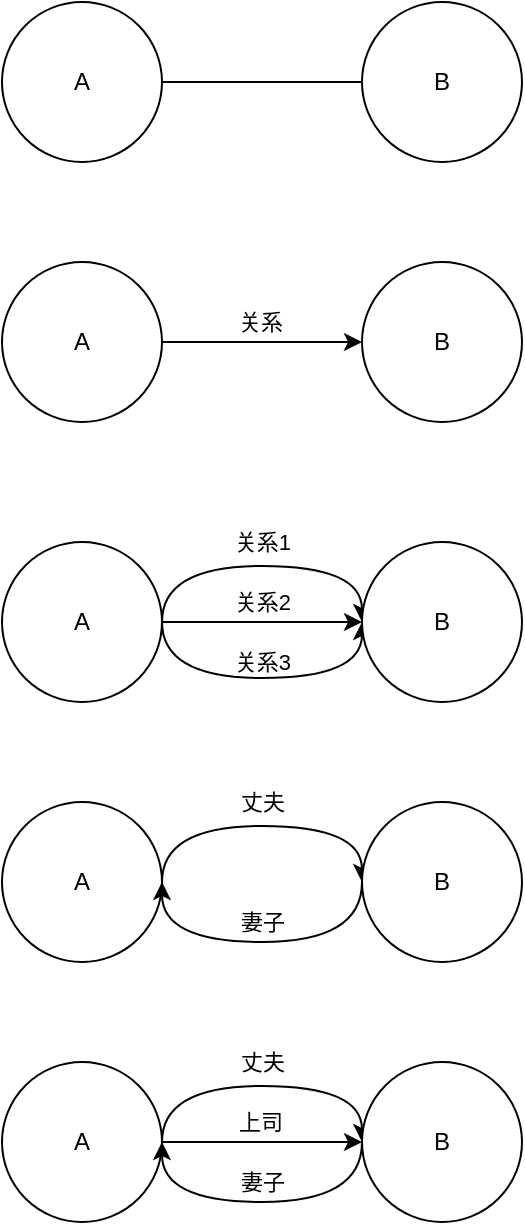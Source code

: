 <mxfile version="16.1.2" type="github">
  <diagram id="MFKVSlRv5THOJj1615T8" name="Page-1">
    <mxGraphModel dx="2032" dy="780" grid="1" gridSize="10" guides="1" tooltips="1" connect="1" arrows="1" fold="1" page="1" pageScale="1" pageWidth="827" pageHeight="1169" math="0" shadow="0">
      <root>
        <mxCell id="0" />
        <mxCell id="1" parent="0" />
        <mxCell id="R0l-vmK1IEXM8kcUDW_q-3" style="edgeStyle=orthogonalEdgeStyle;rounded=0;orthogonalLoop=1;jettySize=auto;html=1;exitX=1;exitY=0.5;exitDx=0;exitDy=0;entryX=0;entryY=0.5;entryDx=0;entryDy=0;endArrow=none;endFill=0;" edge="1" parent="1" source="R0l-vmK1IEXM8kcUDW_q-1" target="R0l-vmK1IEXM8kcUDW_q-2">
          <mxGeometry relative="1" as="geometry" />
        </mxCell>
        <mxCell id="R0l-vmK1IEXM8kcUDW_q-1" value="A" style="ellipse;whiteSpace=wrap;html=1;aspect=fixed;" vertex="1" parent="1">
          <mxGeometry x="120" y="270" width="80" height="80" as="geometry" />
        </mxCell>
        <mxCell id="R0l-vmK1IEXM8kcUDW_q-2" value="B" style="ellipse;whiteSpace=wrap;html=1;aspect=fixed;" vertex="1" parent="1">
          <mxGeometry x="300" y="270" width="80" height="80" as="geometry" />
        </mxCell>
        <mxCell id="R0l-vmK1IEXM8kcUDW_q-4" style="edgeStyle=orthogonalEdgeStyle;rounded=0;orthogonalLoop=1;jettySize=auto;html=1;exitX=1;exitY=0.5;exitDx=0;exitDy=0;entryX=0;entryY=0.5;entryDx=0;entryDy=0;endArrow=classic;endFill=1;" edge="1" parent="1" source="R0l-vmK1IEXM8kcUDW_q-5" target="R0l-vmK1IEXM8kcUDW_q-6">
          <mxGeometry relative="1" as="geometry" />
        </mxCell>
        <mxCell id="R0l-vmK1IEXM8kcUDW_q-7" value="关系" style="edgeLabel;html=1;align=center;verticalAlign=middle;resizable=0;points=[];" vertex="1" connectable="0" parent="R0l-vmK1IEXM8kcUDW_q-4">
          <mxGeometry x="-0.026" y="-3" relative="1" as="geometry">
            <mxPoint y="-13" as="offset" />
          </mxGeometry>
        </mxCell>
        <mxCell id="R0l-vmK1IEXM8kcUDW_q-5" value="A" style="ellipse;whiteSpace=wrap;html=1;aspect=fixed;" vertex="1" parent="1">
          <mxGeometry x="120" y="400" width="80" height="80" as="geometry" />
        </mxCell>
        <mxCell id="R0l-vmK1IEXM8kcUDW_q-6" value="B" style="ellipse;whiteSpace=wrap;html=1;aspect=fixed;" vertex="1" parent="1">
          <mxGeometry x="300" y="400" width="80" height="80" as="geometry" />
        </mxCell>
        <mxCell id="R0l-vmK1IEXM8kcUDW_q-8" style="edgeStyle=orthogonalEdgeStyle;rounded=0;orthogonalLoop=1;jettySize=auto;html=1;exitX=1;exitY=0.5;exitDx=0;exitDy=0;entryX=0;entryY=0.5;entryDx=0;entryDy=0;endArrow=classic;endFill=1;curved=1;" edge="1" parent="1" source="R0l-vmK1IEXM8kcUDW_q-10" target="R0l-vmK1IEXM8kcUDW_q-11">
          <mxGeometry relative="1" as="geometry">
            <Array as="points">
              <mxPoint x="200" y="552" />
              <mxPoint x="300" y="552" />
            </Array>
          </mxGeometry>
        </mxCell>
        <mxCell id="R0l-vmK1IEXM8kcUDW_q-9" value="关系1" style="edgeLabel;html=1;align=center;verticalAlign=middle;resizable=0;points=[];" vertex="1" connectable="0" parent="R0l-vmK1IEXM8kcUDW_q-8">
          <mxGeometry x="-0.026" y="-3" relative="1" as="geometry">
            <mxPoint x="2" y="-15" as="offset" />
          </mxGeometry>
        </mxCell>
        <mxCell id="R0l-vmK1IEXM8kcUDW_q-13" style="edgeStyle=orthogonalEdgeStyle;curved=1;rounded=0;orthogonalLoop=1;jettySize=auto;html=1;exitX=1;exitY=0.5;exitDx=0;exitDy=0;entryX=0;entryY=0.5;entryDx=0;entryDy=0;endArrow=classic;endFill=1;" edge="1" parent="1" source="R0l-vmK1IEXM8kcUDW_q-10" target="R0l-vmK1IEXM8kcUDW_q-11">
          <mxGeometry relative="1" as="geometry" />
        </mxCell>
        <mxCell id="R0l-vmK1IEXM8kcUDW_q-15" value="关系2" style="edgeLabel;html=1;align=center;verticalAlign=middle;resizable=0;points=[];" vertex="1" connectable="0" parent="R0l-vmK1IEXM8kcUDW_q-13">
          <mxGeometry x="-0.068" y="1" relative="1" as="geometry">
            <mxPoint x="3" y="-9" as="offset" />
          </mxGeometry>
        </mxCell>
        <mxCell id="R0l-vmK1IEXM8kcUDW_q-14" style="edgeStyle=orthogonalEdgeStyle;curved=1;rounded=0;orthogonalLoop=1;jettySize=auto;html=1;exitX=1;exitY=0.5;exitDx=0;exitDy=0;entryX=0;entryY=0.5;entryDx=0;entryDy=0;endArrow=classic;endFill=1;" edge="1" parent="1" source="R0l-vmK1IEXM8kcUDW_q-10" target="R0l-vmK1IEXM8kcUDW_q-11">
          <mxGeometry relative="1" as="geometry">
            <Array as="points">
              <mxPoint x="200" y="608" />
              <mxPoint x="300" y="608" />
            </Array>
          </mxGeometry>
        </mxCell>
        <mxCell id="R0l-vmK1IEXM8kcUDW_q-16" value="关系3" style="edgeLabel;html=1;align=center;verticalAlign=middle;resizable=0;points=[];" vertex="1" connectable="0" parent="R0l-vmK1IEXM8kcUDW_q-14">
          <mxGeometry x="0.001" relative="1" as="geometry">
            <mxPoint y="-8" as="offset" />
          </mxGeometry>
        </mxCell>
        <mxCell id="R0l-vmK1IEXM8kcUDW_q-10" value="A" style="ellipse;whiteSpace=wrap;html=1;aspect=fixed;" vertex="1" parent="1">
          <mxGeometry x="120" y="540" width="80" height="80" as="geometry" />
        </mxCell>
        <mxCell id="R0l-vmK1IEXM8kcUDW_q-11" value="B" style="ellipse;whiteSpace=wrap;html=1;aspect=fixed;" vertex="1" parent="1">
          <mxGeometry x="300" y="540" width="80" height="80" as="geometry" />
        </mxCell>
        <mxCell id="R0l-vmK1IEXM8kcUDW_q-17" style="edgeStyle=orthogonalEdgeStyle;rounded=0;orthogonalLoop=1;jettySize=auto;html=1;exitX=1;exitY=0.5;exitDx=0;exitDy=0;entryX=0;entryY=0.5;entryDx=0;entryDy=0;endArrow=classic;endFill=1;curved=1;" edge="1" parent="1" source="R0l-vmK1IEXM8kcUDW_q-23" target="R0l-vmK1IEXM8kcUDW_q-24">
          <mxGeometry relative="1" as="geometry">
            <Array as="points">
              <mxPoint x="200" y="682" />
              <mxPoint x="300" y="682" />
            </Array>
          </mxGeometry>
        </mxCell>
        <mxCell id="R0l-vmK1IEXM8kcUDW_q-18" value="丈夫" style="edgeLabel;html=1;align=center;verticalAlign=middle;resizable=0;points=[];" vertex="1" connectable="0" parent="R0l-vmK1IEXM8kcUDW_q-17">
          <mxGeometry x="-0.026" y="-3" relative="1" as="geometry">
            <mxPoint x="2" y="-15" as="offset" />
          </mxGeometry>
        </mxCell>
        <mxCell id="R0l-vmK1IEXM8kcUDW_q-23" value="A" style="ellipse;whiteSpace=wrap;html=1;aspect=fixed;" vertex="1" parent="1">
          <mxGeometry x="120" y="670" width="80" height="80" as="geometry" />
        </mxCell>
        <mxCell id="R0l-vmK1IEXM8kcUDW_q-25" style="edgeStyle=orthogonalEdgeStyle;curved=1;rounded=0;orthogonalLoop=1;jettySize=auto;html=1;exitX=0;exitY=0.5;exitDx=0;exitDy=0;entryX=1;entryY=0.5;entryDx=0;entryDy=0;endArrow=classic;endFill=1;" edge="1" parent="1" source="R0l-vmK1IEXM8kcUDW_q-24" target="R0l-vmK1IEXM8kcUDW_q-23">
          <mxGeometry relative="1" as="geometry">
            <Array as="points">
              <mxPoint x="300" y="740" />
              <mxPoint x="200" y="740" />
            </Array>
          </mxGeometry>
        </mxCell>
        <mxCell id="R0l-vmK1IEXM8kcUDW_q-26" value="妻子" style="edgeLabel;html=1;align=center;verticalAlign=middle;resizable=0;points=[];" vertex="1" connectable="0" parent="R0l-vmK1IEXM8kcUDW_q-25">
          <mxGeometry x="0.051" y="-3" relative="1" as="geometry">
            <mxPoint x="4" y="-7" as="offset" />
          </mxGeometry>
        </mxCell>
        <mxCell id="R0l-vmK1IEXM8kcUDW_q-24" value="B" style="ellipse;whiteSpace=wrap;html=1;aspect=fixed;" vertex="1" parent="1">
          <mxGeometry x="300" y="670" width="80" height="80" as="geometry" />
        </mxCell>
        <mxCell id="R0l-vmK1IEXM8kcUDW_q-27" style="edgeStyle=orthogonalEdgeStyle;rounded=0;orthogonalLoop=1;jettySize=auto;html=1;exitX=1;exitY=0.5;exitDx=0;exitDy=0;entryX=0;entryY=0.5;entryDx=0;entryDy=0;endArrow=classic;endFill=1;curved=1;" edge="1" parent="1" source="R0l-vmK1IEXM8kcUDW_q-29" target="R0l-vmK1IEXM8kcUDW_q-32">
          <mxGeometry relative="1" as="geometry">
            <Array as="points">
              <mxPoint x="200" y="812" />
              <mxPoint x="300" y="812" />
            </Array>
          </mxGeometry>
        </mxCell>
        <mxCell id="R0l-vmK1IEXM8kcUDW_q-28" value="丈夫" style="edgeLabel;html=1;align=center;verticalAlign=middle;resizable=0;points=[];" vertex="1" connectable="0" parent="R0l-vmK1IEXM8kcUDW_q-27">
          <mxGeometry x="-0.026" y="-3" relative="1" as="geometry">
            <mxPoint x="2" y="-15" as="offset" />
          </mxGeometry>
        </mxCell>
        <mxCell id="R0l-vmK1IEXM8kcUDW_q-33" style="edgeStyle=orthogonalEdgeStyle;curved=1;rounded=0;orthogonalLoop=1;jettySize=auto;html=1;exitX=1;exitY=0.5;exitDx=0;exitDy=0;entryX=0;entryY=0.5;entryDx=0;entryDy=0;endArrow=classic;endFill=1;" edge="1" parent="1" source="R0l-vmK1IEXM8kcUDW_q-29" target="R0l-vmK1IEXM8kcUDW_q-32">
          <mxGeometry relative="1" as="geometry" />
        </mxCell>
        <mxCell id="R0l-vmK1IEXM8kcUDW_q-34" value="上司" style="edgeLabel;html=1;align=center;verticalAlign=middle;resizable=0;points=[];" vertex="1" connectable="0" parent="R0l-vmK1IEXM8kcUDW_q-33">
          <mxGeometry x="-0.081" y="3" relative="1" as="geometry">
            <mxPoint x="3" y="-7" as="offset" />
          </mxGeometry>
        </mxCell>
        <mxCell id="R0l-vmK1IEXM8kcUDW_q-29" value="A" style="ellipse;whiteSpace=wrap;html=1;aspect=fixed;" vertex="1" parent="1">
          <mxGeometry x="120" y="800" width="80" height="80" as="geometry" />
        </mxCell>
        <mxCell id="R0l-vmK1IEXM8kcUDW_q-30" style="edgeStyle=orthogonalEdgeStyle;curved=1;rounded=0;orthogonalLoop=1;jettySize=auto;html=1;exitX=0;exitY=0.5;exitDx=0;exitDy=0;entryX=1;entryY=0.5;entryDx=0;entryDy=0;endArrow=classic;endFill=1;" edge="1" parent="1" source="R0l-vmK1IEXM8kcUDW_q-32" target="R0l-vmK1IEXM8kcUDW_q-29">
          <mxGeometry relative="1" as="geometry">
            <Array as="points">
              <mxPoint x="300" y="870" />
              <mxPoint x="200" y="870" />
            </Array>
          </mxGeometry>
        </mxCell>
        <mxCell id="R0l-vmK1IEXM8kcUDW_q-31" value="妻子" style="edgeLabel;html=1;align=center;verticalAlign=middle;resizable=0;points=[];" vertex="1" connectable="0" parent="R0l-vmK1IEXM8kcUDW_q-30">
          <mxGeometry x="0.051" y="-3" relative="1" as="geometry">
            <mxPoint x="4" y="-7" as="offset" />
          </mxGeometry>
        </mxCell>
        <mxCell id="R0l-vmK1IEXM8kcUDW_q-32" value="B" style="ellipse;whiteSpace=wrap;html=1;aspect=fixed;" vertex="1" parent="1">
          <mxGeometry x="300" y="800" width="80" height="80" as="geometry" />
        </mxCell>
      </root>
    </mxGraphModel>
  </diagram>
</mxfile>
